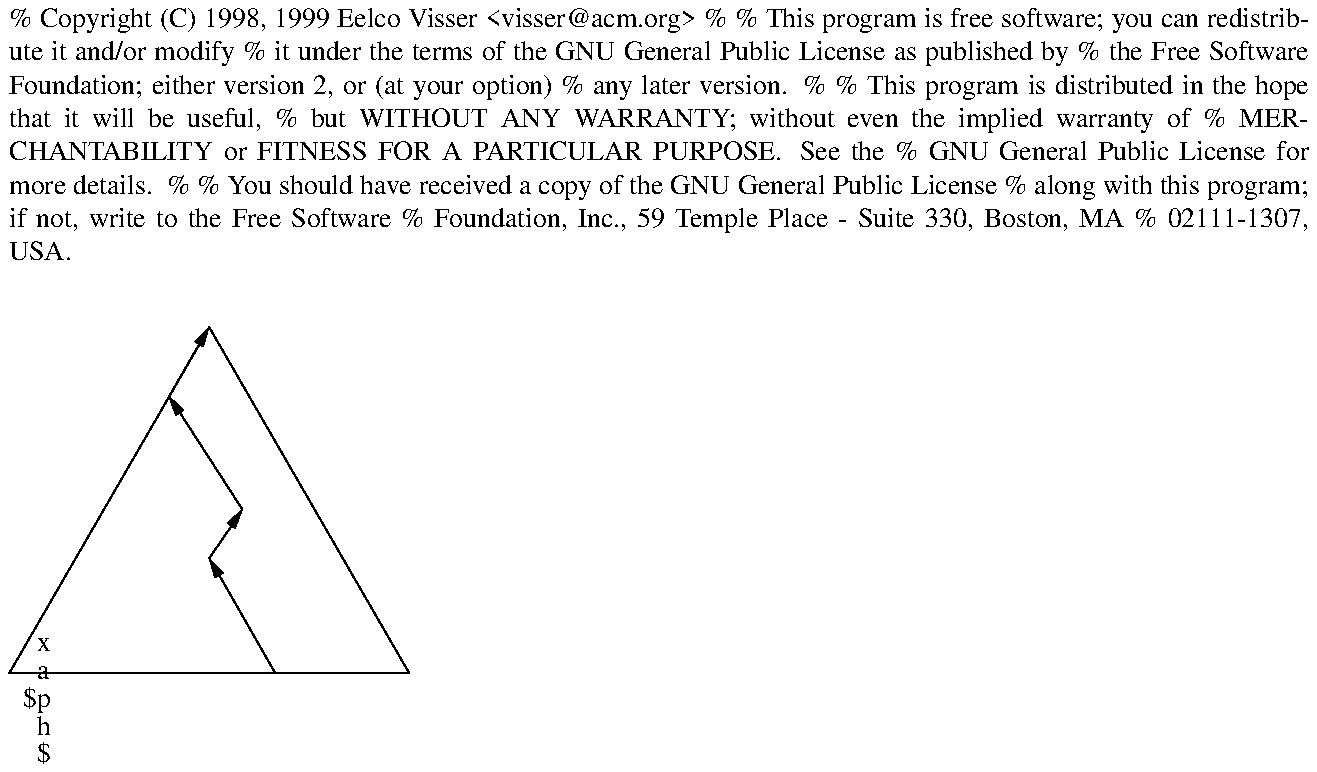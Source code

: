 
% Copyright (C) 1998, 1999 Eelco Visser <visser@acm.org>
% 
% This program is free software; you can redistribute it and/or modify
% it under the terms of the GNU General Public License as published by
% the Free Software Foundation; either version 2, or (at your option)
% any later version.
% 
% This program is distributed in the hope that it will be useful,
% but WITHOUT ANY WARRANTY; without even the implied warranty of
% MERCHANTABILITY or FITNESS FOR A PARTICULAR PURPOSE.  See the
% GNU General Public License for more details.
% 
% You should have received a copy of the GNU General Public License
% along with this program; if not, write to the Free Software
% Foundation, Inc., 59 Temple Place - Suite 330, Boston, MA
% 02111-1307, USA.

.PS 
#	linethick = 1
	linewid = 5
	penwid = 80
	penht = 80

Top:	line left 1 down sqrt(3)
Left:	Here
	move to Top
	line right 1 down sqrt(3)
Right:  Here
	line to Left

	move to Top - (0, sqrt(3) - sqrt(1/3))
Mtop:	Here
	arrow <- from Mtop to Right - (2/3,0)
	
	arrow from Mtop to Right - (5/6,Mtop.y + 1/3)
	arrow to Top + (.2 * -1,.2 * -sqrt(3))
	arrow to Top
.PE
  $\box\graph$
